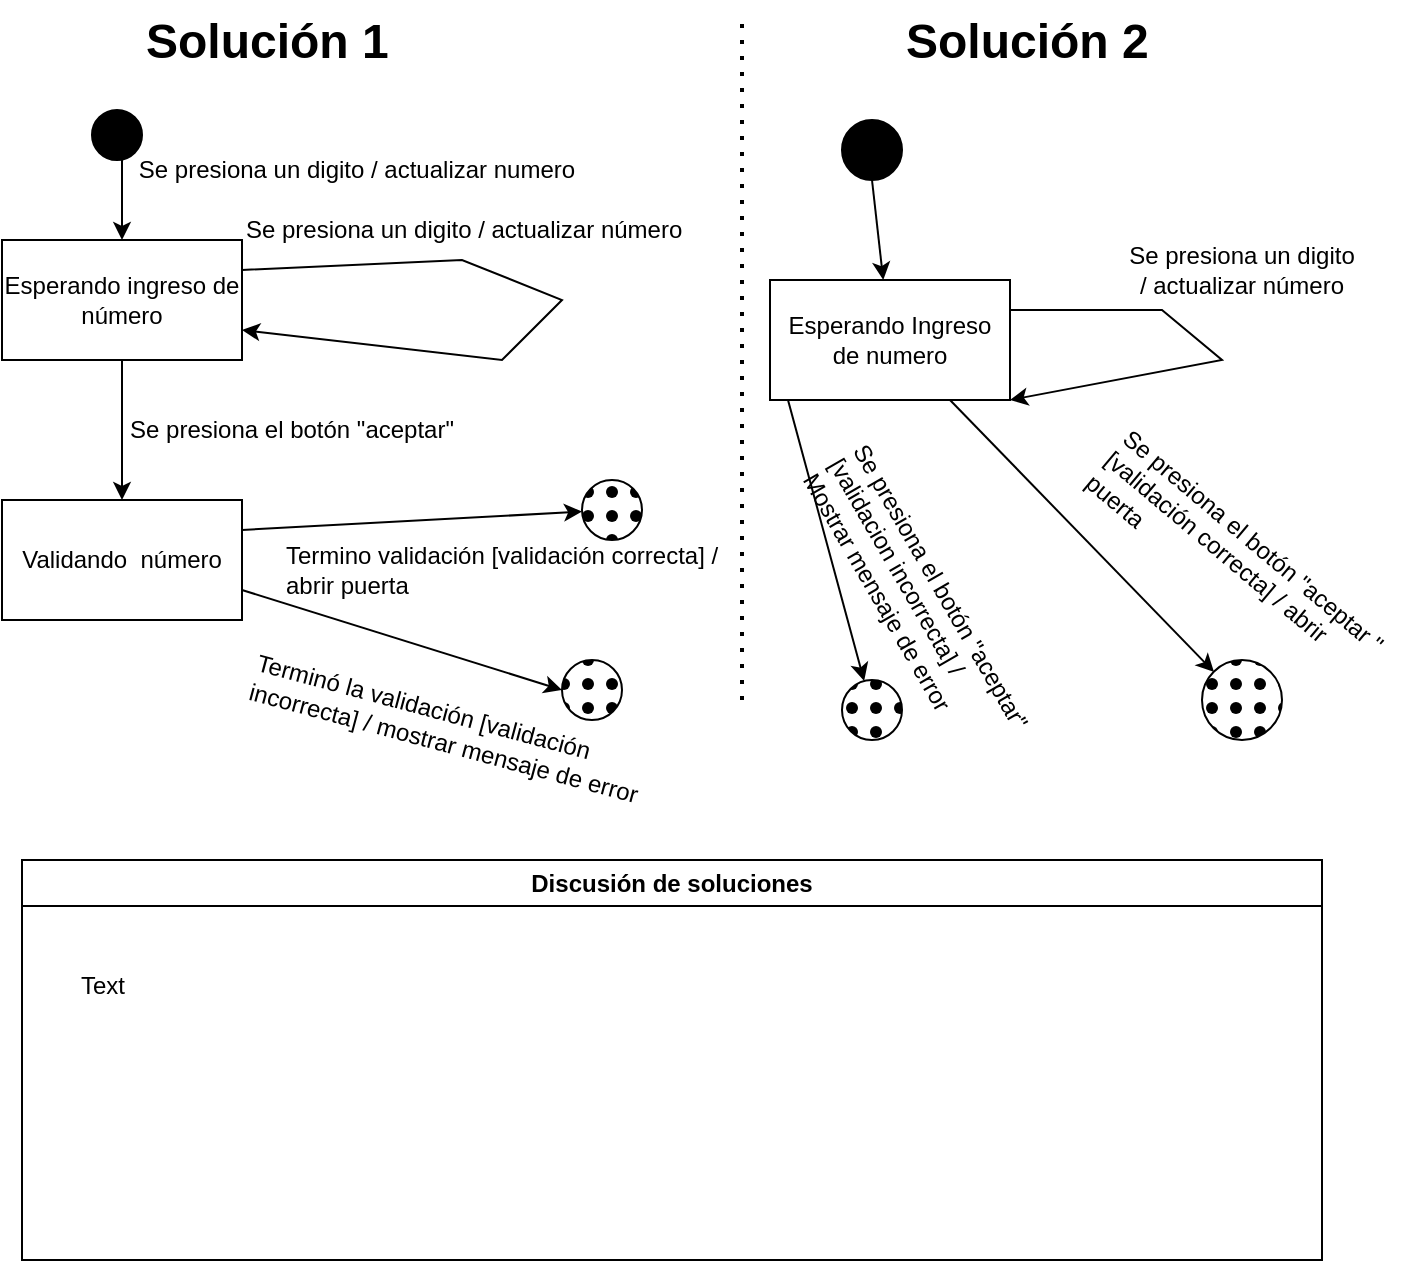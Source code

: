 <mxfile version="28.1.2">
  <diagram name="Página-1" id="vP5Z9K9J0nkLBCaHGK-g">
    <mxGraphModel dx="601" dy="366" grid="1" gridSize="10" guides="1" tooltips="1" connect="1" arrows="1" fold="1" page="1" pageScale="1" pageWidth="827" pageHeight="1169" math="0" shadow="0">
      <root>
        <mxCell id="0" />
        <mxCell id="1" parent="0" />
        <mxCell id="wqmRzEqaW1yttVisP-Qp-2" value="" style="endArrow=none;dashed=1;html=1;dashPattern=1 3;strokeWidth=2;rounded=0;" edge="1" parent="1">
          <mxGeometry width="50" height="50" relative="1" as="geometry">
            <mxPoint x="400" y="380" as="sourcePoint" />
            <mxPoint x="400" y="40" as="targetPoint" />
          </mxGeometry>
        </mxCell>
        <mxCell id="wqmRzEqaW1yttVisP-Qp-3" value="&lt;h1 style=&quot;margin-top: 0px;&quot;&gt;Solución 1&lt;/h1&gt;" style="text;html=1;whiteSpace=wrap;overflow=hidden;rounded=0;" vertex="1" parent="1">
          <mxGeometry x="100" y="30" width="160" height="40" as="geometry" />
        </mxCell>
        <mxCell id="wqmRzEqaW1yttVisP-Qp-4" value="&lt;h1 style=&quot;margin-top: 0px;&quot;&gt;Solución 2&lt;/h1&gt;" style="text;html=1;whiteSpace=wrap;overflow=hidden;rounded=0;" vertex="1" parent="1">
          <mxGeometry x="480" y="30" width="170" height="40" as="geometry" />
        </mxCell>
        <mxCell id="wqmRzEqaW1yttVisP-Qp-5" value="Esperando ingreso de número" style="rounded=0;whiteSpace=wrap;html=1;" vertex="1" parent="1">
          <mxGeometry x="30" y="150" width="120" height="60" as="geometry" />
        </mxCell>
        <mxCell id="wqmRzEqaW1yttVisP-Qp-6" value="Validando&amp;nbsp; número" style="rounded=0;whiteSpace=wrap;html=1;" vertex="1" parent="1">
          <mxGeometry x="30" y="280" width="120" height="60" as="geometry" />
        </mxCell>
        <mxCell id="wqmRzEqaW1yttVisP-Qp-7" value="" style="endArrow=classic;html=1;rounded=0;entryX=0.5;entryY=0;entryDx=0;entryDy=0;" edge="1" parent="1" target="wqmRzEqaW1yttVisP-Qp-5">
          <mxGeometry width="50" height="50" relative="1" as="geometry">
            <mxPoint x="90" y="100" as="sourcePoint" />
            <mxPoint x="440" y="230" as="targetPoint" />
          </mxGeometry>
        </mxCell>
        <mxCell id="wqmRzEqaW1yttVisP-Qp-8" value="" style="ellipse;whiteSpace=wrap;html=1;aspect=fixed;fillColor=#000000;" vertex="1" parent="1">
          <mxGeometry x="75" y="85" width="25" height="25" as="geometry" />
        </mxCell>
        <mxCell id="wqmRzEqaW1yttVisP-Qp-9" value="" style="endArrow=classic;html=1;rounded=0;exitX=1;exitY=0.25;exitDx=0;exitDy=0;entryX=1;entryY=0.75;entryDx=0;entryDy=0;" edge="1" parent="1" source="wqmRzEqaW1yttVisP-Qp-5" target="wqmRzEqaW1yttVisP-Qp-5">
          <mxGeometry width="50" height="50" relative="1" as="geometry">
            <mxPoint x="270" y="280" as="sourcePoint" />
            <mxPoint x="320" y="230" as="targetPoint" />
            <Array as="points">
              <mxPoint x="260" y="160" />
              <mxPoint x="310" y="180" />
              <mxPoint x="280" y="210" />
            </Array>
          </mxGeometry>
        </mxCell>
        <mxCell id="wqmRzEqaW1yttVisP-Qp-10" value="" style="endArrow=classic;html=1;rounded=0;exitX=0.5;exitY=1;exitDx=0;exitDy=0;entryX=0.5;entryY=0;entryDx=0;entryDy=0;" edge="1" parent="1" source="wqmRzEqaW1yttVisP-Qp-5" target="wqmRzEqaW1yttVisP-Qp-6">
          <mxGeometry width="50" height="50" relative="1" as="geometry">
            <mxPoint x="270" y="280" as="sourcePoint" />
            <mxPoint x="320" y="230" as="targetPoint" />
          </mxGeometry>
        </mxCell>
        <mxCell id="wqmRzEqaW1yttVisP-Qp-11" value="" style="endArrow=classic;html=1;rounded=0;exitX=1;exitY=0.25;exitDx=0;exitDy=0;" edge="1" parent="1" source="wqmRzEqaW1yttVisP-Qp-6" target="wqmRzEqaW1yttVisP-Qp-12">
          <mxGeometry width="50" height="50" relative="1" as="geometry">
            <mxPoint x="270" y="280" as="sourcePoint" />
            <mxPoint x="290" y="280" as="targetPoint" />
          </mxGeometry>
        </mxCell>
        <mxCell id="wqmRzEqaW1yttVisP-Qp-12" value="" style="ellipse;whiteSpace=wrap;html=1;aspect=fixed;fillStyle=dots;fillColor=#000000;" vertex="1" parent="1">
          <mxGeometry x="320" y="270" width="30" height="30" as="geometry" />
        </mxCell>
        <mxCell id="wqmRzEqaW1yttVisP-Qp-13" value="" style="ellipse;whiteSpace=wrap;html=1;aspect=fixed;fillColor=#000000;fillStyle=dots;" vertex="1" parent="1">
          <mxGeometry x="310" y="360" width="30" height="30" as="geometry" />
        </mxCell>
        <mxCell id="wqmRzEqaW1yttVisP-Qp-14" value="" style="endArrow=classic;html=1;rounded=0;exitX=1;exitY=0.75;exitDx=0;exitDy=0;entryX=0;entryY=0.5;entryDx=0;entryDy=0;" edge="1" parent="1" source="wqmRzEqaW1yttVisP-Qp-6" target="wqmRzEqaW1yttVisP-Qp-13">
          <mxGeometry width="50" height="50" relative="1" as="geometry">
            <mxPoint x="270" y="280" as="sourcePoint" />
            <mxPoint x="320" y="230" as="targetPoint" />
          </mxGeometry>
        </mxCell>
        <mxCell id="wqmRzEqaW1yttVisP-Qp-16" value="Se presiona el botón &quot;aceptar&quot;" style="text;html=1;align=center;verticalAlign=middle;whiteSpace=wrap;rounded=0;" vertex="1" parent="1">
          <mxGeometry x="90" y="230" width="170" height="30" as="geometry" />
        </mxCell>
        <mxCell id="wqmRzEqaW1yttVisP-Qp-17" value="Se presiona un digito / actualizar numero" style="text;html=1;align=center;verticalAlign=middle;whiteSpace=wrap;rounded=0;" vertex="1" parent="1">
          <mxGeometry x="75" y="100" width="265" height="30" as="geometry" />
        </mxCell>
        <mxCell id="wqmRzEqaW1yttVisP-Qp-18" value="Se presiona un digito / actualizar número" style="text;html=1;align=left;verticalAlign=middle;whiteSpace=wrap;rounded=0;" vertex="1" parent="1">
          <mxGeometry x="150" y="130" width="240" height="30" as="geometry" />
        </mxCell>
        <mxCell id="wqmRzEqaW1yttVisP-Qp-19" value="Termino validación [validación correcta] / abrir puerta" style="text;html=1;align=left;verticalAlign=middle;whiteSpace=wrap;rounded=0;" vertex="1" parent="1">
          <mxGeometry x="170" y="300" width="230" height="30" as="geometry" />
        </mxCell>
        <mxCell id="wqmRzEqaW1yttVisP-Qp-20" value="Terminó la validación [validación incorrecta] / mostrar mensaje de error" style="text;html=1;align=left;verticalAlign=middle;whiteSpace=wrap;rounded=0;rotation=15;" vertex="1" parent="1">
          <mxGeometry x="150" y="380.06" width="215" height="30" as="geometry" />
        </mxCell>
        <mxCell id="wqmRzEqaW1yttVisP-Qp-21" value="" style="ellipse;whiteSpace=wrap;html=1;aspect=fixed;fillColor=#000000;" vertex="1" parent="1">
          <mxGeometry x="450" y="90" width="30" height="30" as="geometry" />
        </mxCell>
        <mxCell id="wqmRzEqaW1yttVisP-Qp-22" value="" style="endArrow=classic;html=1;rounded=0;exitX=0.5;exitY=1;exitDx=0;exitDy=0;" edge="1" parent="1" source="wqmRzEqaW1yttVisP-Qp-21" target="wqmRzEqaW1yttVisP-Qp-23">
          <mxGeometry width="50" height="50" relative="1" as="geometry">
            <mxPoint x="270" y="280" as="sourcePoint" />
            <mxPoint x="465" y="170" as="targetPoint" />
          </mxGeometry>
        </mxCell>
        <mxCell id="wqmRzEqaW1yttVisP-Qp-23" value="Esperando Ingreso&lt;div&gt;de numero&lt;/div&gt;" style="rounded=0;whiteSpace=wrap;html=1;" vertex="1" parent="1">
          <mxGeometry x="414" y="170" width="120" height="60" as="geometry" />
        </mxCell>
        <mxCell id="wqmRzEqaW1yttVisP-Qp-26" value="" style="endArrow=classic;html=1;rounded=0;exitX=1;exitY=0.25;exitDx=0;exitDy=0;entryX=1;entryY=1;entryDx=0;entryDy=0;" edge="1" parent="1" source="wqmRzEqaW1yttVisP-Qp-23" target="wqmRzEqaW1yttVisP-Qp-23">
          <mxGeometry width="50" height="50" relative="1" as="geometry">
            <mxPoint x="270" y="280" as="sourcePoint" />
            <mxPoint x="670" y="200" as="targetPoint" />
            <Array as="points">
              <mxPoint x="610" y="185" />
              <mxPoint x="640" y="210" />
            </Array>
          </mxGeometry>
        </mxCell>
        <mxCell id="wqmRzEqaW1yttVisP-Qp-28" value="Se presiona un digito / actualizar número" style="text;html=1;align=center;verticalAlign=middle;whiteSpace=wrap;rounded=0;" vertex="1" parent="1">
          <mxGeometry x="590" y="150" width="120" height="30" as="geometry" />
        </mxCell>
        <mxCell id="wqmRzEqaW1yttVisP-Qp-29" value="" style="endArrow=classic;html=1;rounded=0;exitX=0.075;exitY=1;exitDx=0;exitDy=0;exitPerimeter=0;" edge="1" parent="1" source="wqmRzEqaW1yttVisP-Qp-23" target="wqmRzEqaW1yttVisP-Qp-30">
          <mxGeometry width="50" height="50" relative="1" as="geometry">
            <mxPoint x="270" y="280" as="sourcePoint" />
            <mxPoint x="430" y="330" as="targetPoint" />
          </mxGeometry>
        </mxCell>
        <mxCell id="wqmRzEqaW1yttVisP-Qp-30" value="" style="ellipse;whiteSpace=wrap;html=1;aspect=fixed;fillColor=#000000;fillStyle=dots;" vertex="1" parent="1">
          <mxGeometry x="450" y="370" width="30" height="30" as="geometry" />
        </mxCell>
        <mxCell id="wqmRzEqaW1yttVisP-Qp-31" value="Se presiona el botón &quot;aceptar&quot; [validacion incorrecta] / Mostrar mensaje de error" style="text;html=1;align=left;verticalAlign=middle;whiteSpace=wrap;rounded=0;rotation=60;" vertex="1" parent="1">
          <mxGeometry x="404" y="300" width="166" height="60" as="geometry" />
        </mxCell>
        <mxCell id="wqmRzEqaW1yttVisP-Qp-35" value="" style="endArrow=classic;html=1;rounded=0;exitX=0.75;exitY=1;exitDx=0;exitDy=0;" edge="1" parent="1" source="wqmRzEqaW1yttVisP-Qp-23">
          <mxGeometry width="50" height="50" relative="1" as="geometry">
            <mxPoint x="504" y="230" as="sourcePoint" />
            <mxPoint x="636" y="366" as="targetPoint" />
          </mxGeometry>
        </mxCell>
        <mxCell id="wqmRzEqaW1yttVisP-Qp-34" value="" style="ellipse;whiteSpace=wrap;html=1;aspect=fixed;fillColor=#000000;fillStyle=dots;" vertex="1" parent="1">
          <mxGeometry x="630" y="360" width="40" height="40" as="geometry" />
        </mxCell>
        <mxCell id="wqmRzEqaW1yttVisP-Qp-36" value="Se presiona el botón &quot;aceptar &quot; [validación correcta] / abrir puerta" style="text;html=1;align=left;verticalAlign=middle;whiteSpace=wrap;rounded=0;rotation=40;" vertex="1" parent="1">
          <mxGeometry x="560" y="300" width="180" height="30" as="geometry" />
        </mxCell>
        <mxCell id="wqmRzEqaW1yttVisP-Qp-37" value="Discusión de soluciones" style="swimlane;whiteSpace=wrap;html=1;" vertex="1" parent="1">
          <mxGeometry x="40" y="460" width="650" height="200" as="geometry" />
        </mxCell>
        <mxCell id="wqmRzEqaW1yttVisP-Qp-38" value="Text" style="text;html=1;align=center;verticalAlign=middle;resizable=0;points=[];autosize=1;strokeColor=none;fillColor=none;" vertex="1" parent="1">
          <mxGeometry x="55" y="508" width="50" height="30" as="geometry" />
        </mxCell>
      </root>
    </mxGraphModel>
  </diagram>
</mxfile>
